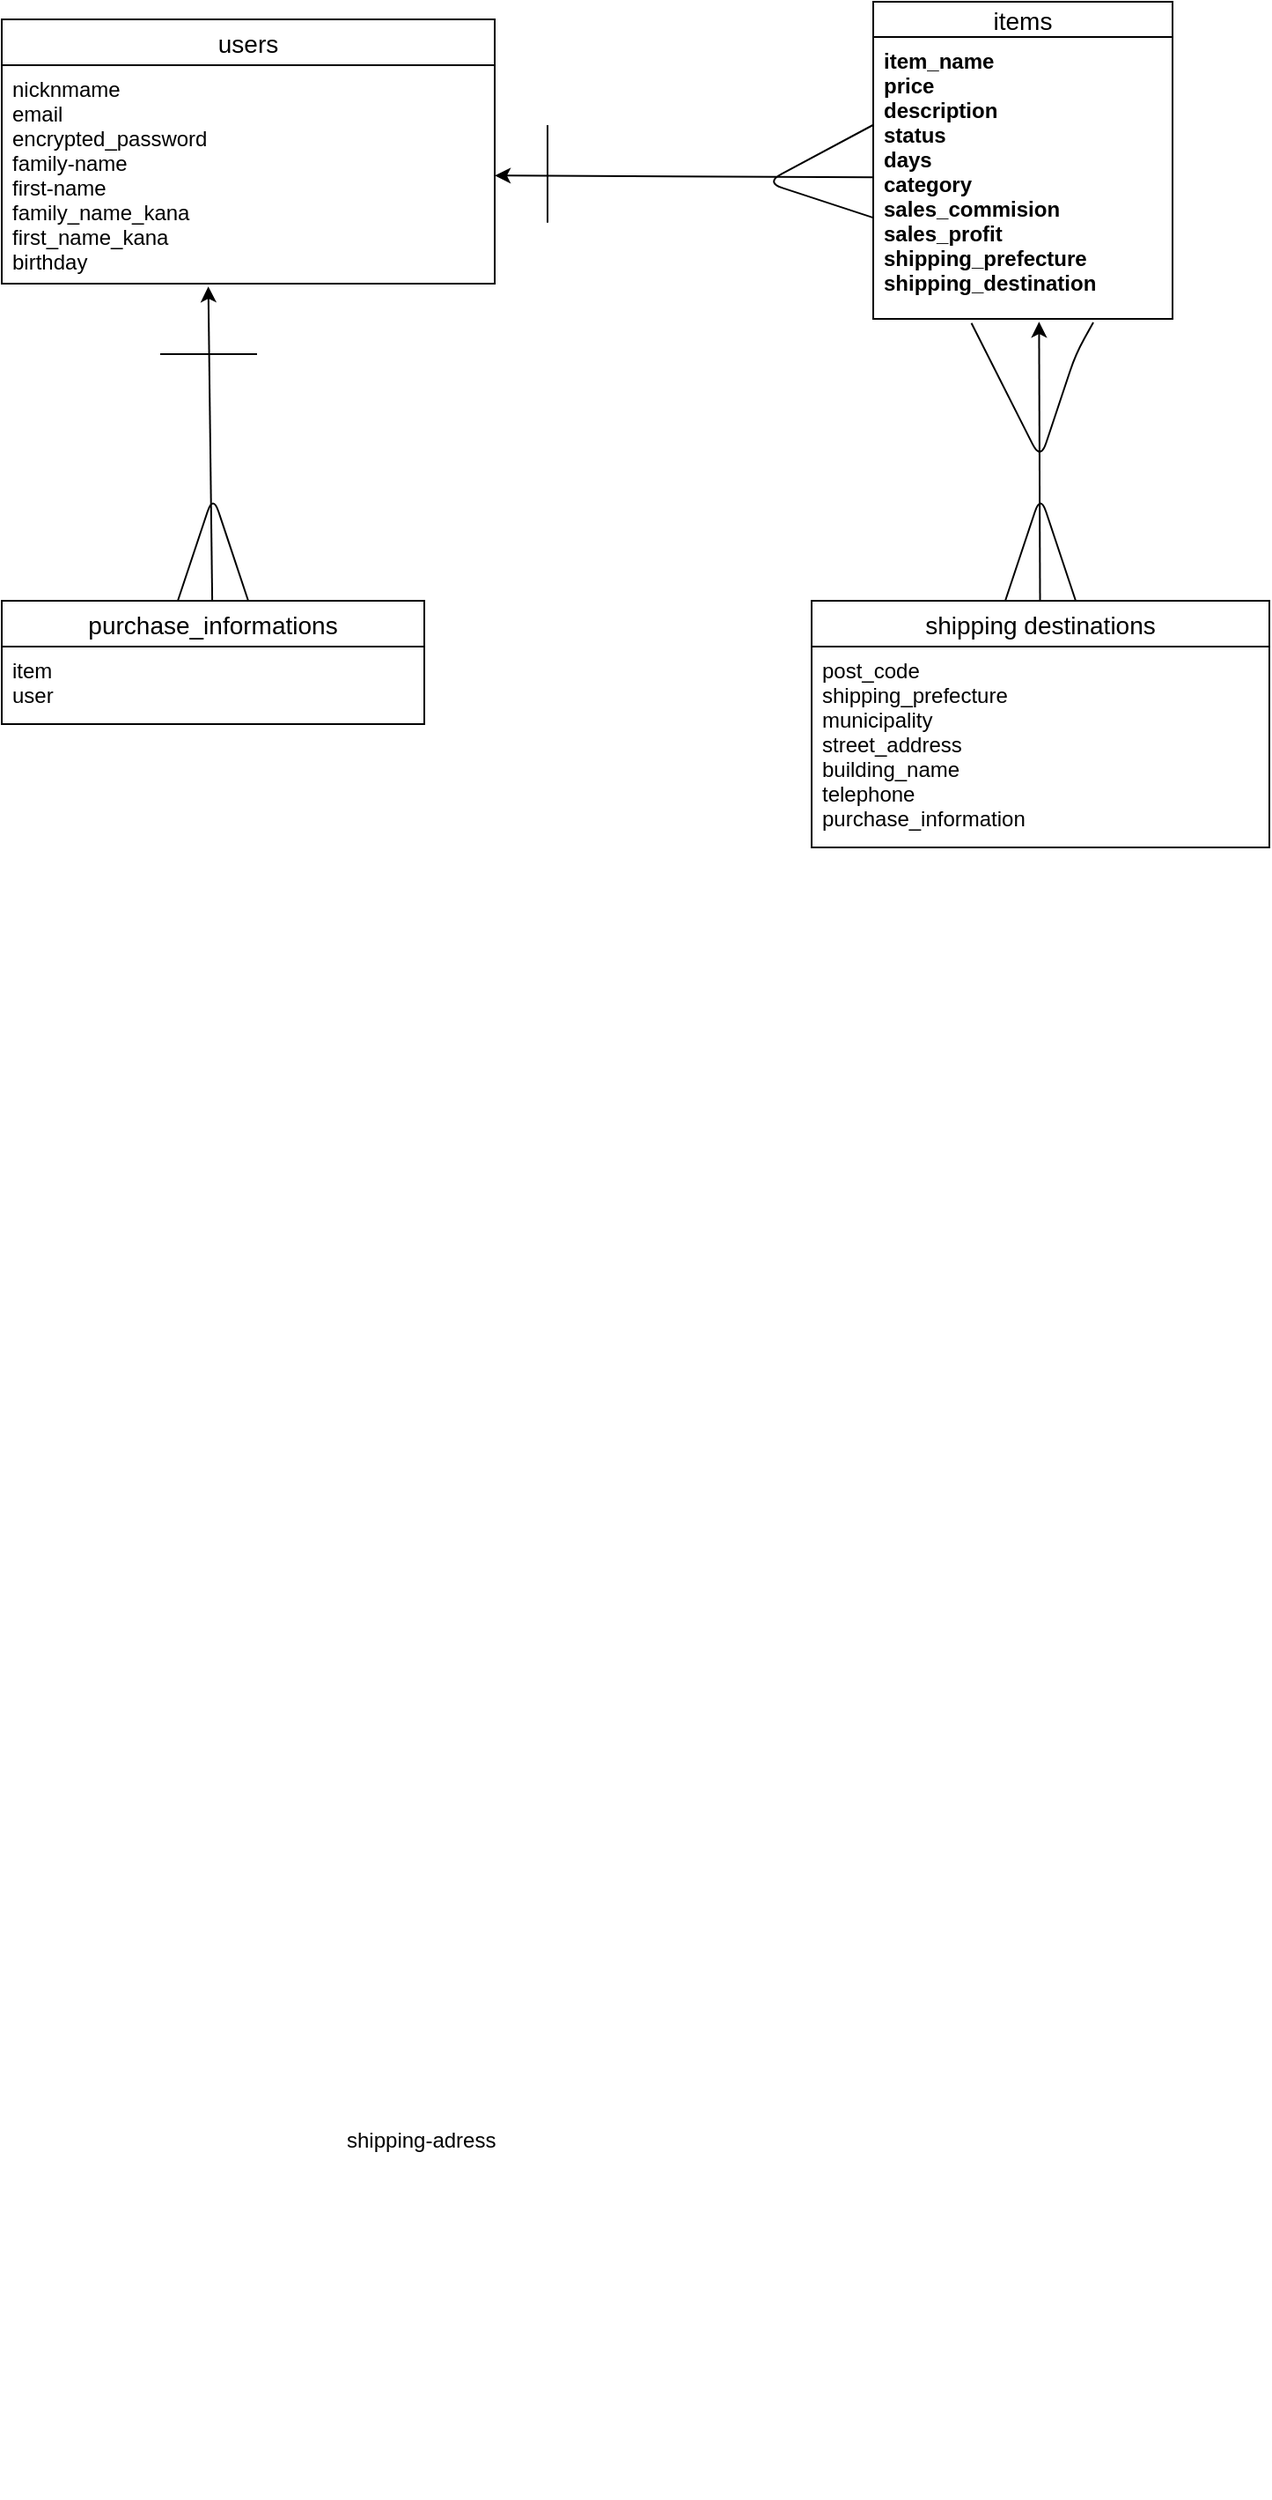 <mxfile>
    <diagram id="A-jByHnSr5VkBLwDXOmf" name="ページ1">
        <mxGraphModel dx="746" dy="581" grid="1" gridSize="10" guides="1" tooltips="1" connect="0" arrows="1" fold="1" page="1" pageScale="1" pageWidth="827" pageHeight="1169" math="0" shadow="0">
            <root>
                <mxCell id="0"/>
                <mxCell id="1" parent="0"/>
                <mxCell id="2" value="users" style="swimlane;fontStyle=0;childLayout=stackLayout;horizontal=1;startSize=26;horizontalStack=0;resizeParent=1;resizeParentMax=0;resizeLast=0;collapsible=1;marginBottom=0;align=center;fontSize=14;" parent="1" vertex="1">
                    <mxGeometry x="10" y="50" width="280" height="150" as="geometry"/>
                </mxCell>
                <mxCell id="3" value="nicknmame&#10;email&#10;encrypted_password&#10;family-name&#10;first-name&#10;family_name_kana&#10;first_name_kana&#10;birthday" style="text;strokeColor=none;fillColor=none;spacingLeft=4;spacingRight=4;overflow=hidden;rotatable=0;points=[[0,0.5],[1,0.5]];portConstraint=eastwest;fontSize=12;" parent="2" vertex="1">
                    <mxGeometry y="26" width="280" height="124" as="geometry"/>
                </mxCell>
                <mxCell id="38" style="edgeStyle=none;html=1;entryX=0.419;entryY=1.013;entryDx=0;entryDy=0;entryPerimeter=0;" parent="1" source="6" target="3" edge="1">
                    <mxGeometry relative="1" as="geometry">
                        <mxPoint x="117" y="370" as="targetPoint"/>
                    </mxGeometry>
                </mxCell>
                <mxCell id="6" value="purchase_informations" style="swimlane;fontStyle=0;childLayout=stackLayout;horizontal=1;startSize=26;horizontalStack=0;resizeParent=1;resizeParentMax=0;resizeLast=0;collapsible=1;marginBottom=0;align=center;fontSize=14;" parent="1" vertex="1">
                    <mxGeometry x="10" y="380" width="240" height="70" as="geometry"/>
                </mxCell>
                <mxCell id="7" value="item&#10;user" style="text;strokeColor=none;fillColor=none;spacingLeft=4;spacingRight=4;overflow=hidden;rotatable=0;points=[[0,0.5],[1,0.5]];portConstraint=eastwest;fontSize=12;" parent="6" vertex="1">
                    <mxGeometry y="26" width="240" height="44" as="geometry"/>
                </mxCell>
                <mxCell id="22" style="edgeStyle=none;html=1;entryX=0.554;entryY=1.01;entryDx=0;entryDy=0;entryPerimeter=0;" parent="1" source="10" target="45" edge="1">
                    <mxGeometry relative="1" as="geometry">
                        <mxPoint x="596.97" y="380.64" as="targetPoint"/>
                    </mxGeometry>
                </mxCell>
                <mxCell id="10" value="shipping destinations" style="swimlane;fontStyle=0;childLayout=stackLayout;horizontal=1;startSize=26;horizontalStack=0;resizeParent=1;resizeParentMax=0;resizeLast=0;collapsible=1;marginBottom=0;align=center;fontSize=14;" parent="1" vertex="1">
                    <mxGeometry x="470" y="380" width="260" height="140" as="geometry"/>
                </mxCell>
                <mxCell id="12" value="post_code&#10;shipping_prefecture&#10;municipality&#10;street_address&#10;building_name&#10;telephone&#10;purchase_information &#10;" style="text;strokeColor=none;fillColor=none;spacingLeft=4;spacingRight=4;overflow=hidden;rotatable=0;points=[[0,0.5],[1,0.5]];portConstraint=eastwest;fontSize=12;" parent="10" vertex="1">
                    <mxGeometry y="26" width="260" height="114" as="geometry"/>
                </mxCell>
                <mxCell id="14" value="items" style="swimlane;fontStyle=0;childLayout=stackLayout;horizontal=1;startSize=20;horizontalStack=0;resizeParent=1;resizeParentMax=0;resizeLast=0;collapsible=1;marginBottom=0;align=center;fontSize=14;" vertex="1" parent="1">
                    <mxGeometry x="505" y="40" width="170" height="180" as="geometry"/>
                </mxCell>
                <mxCell id="45" value="item_name&#10;price&#10;description&#10;status&#10;days&#10;category&#10;sales_commision&#10;sales_profit&#10;shipping_prefecture&#10;shipping_destination &#10;" style="text;strokeColor=none;fillColor=none;spacingLeft=4;spacingRight=4;overflow=hidden;rotatable=0;points=[[0,0.5],[1,0.5]];portConstraint=eastwest;fontSize=12;fontStyle=1" vertex="1" parent="14">
                    <mxGeometry y="20" width="170" height="160" as="geometry"/>
                </mxCell>
                <mxCell id="24" value="" style="edgeStyle=none;html=1;endArrow=none;entryX=0.328;entryY=1.015;entryDx=0;entryDy=0;entryPerimeter=0;" edge="1" parent="14" target="45">
                    <mxGeometry relative="1" as="geometry">
                        <mxPoint x="125" y="182" as="sourcePoint"/>
                        <mxPoint x="60" y="190" as="targetPoint"/>
                        <Array as="points">
                            <mxPoint x="115" y="200"/>
                            <mxPoint x="105" y="230"/>
                            <mxPoint x="95" y="260"/>
                        </Array>
                    </mxGeometry>
                </mxCell>
                <mxCell id="15" value="shipping-adress " style="text;strokeColor=none;fillColor=none;spacingLeft=4;spacingRight=4;overflow=hidden;rotatable=0;points=[[0,0.5],[1,0.5]];portConstraint=eastwest;fontSize=12;" parent="1" vertex="1">
                    <mxGeometry x="200" y="1240" width="200" height="214" as="geometry"/>
                </mxCell>
                <mxCell id="21" value="" style="endArrow=none;html=1;" parent="1" edge="1">
                    <mxGeometry width="50" height="50" relative="1" as="geometry">
                        <mxPoint x="320" y="130" as="sourcePoint"/>
                        <mxPoint x="320" y="110" as="targetPoint"/>
                        <Array as="points">
                            <mxPoint x="320" y="120"/>
                            <mxPoint x="320" y="130"/>
                            <mxPoint x="320" y="170"/>
                        </Array>
                    </mxGeometry>
                </mxCell>
                <mxCell id="26" value="" style="edgeStyle=none;html=1;exitX=-0.002;exitY=0.318;exitDx=0;exitDy=0;exitPerimeter=0;endArrow=none;" parent="1" edge="1">
                    <mxGeometry relative="1" as="geometry">
                        <mxPoint x="580" y="380" as="sourcePoint"/>
                        <mxPoint x="620" y="380" as="targetPoint"/>
                        <Array as="points">
                            <mxPoint x="600" y="320"/>
                        </Array>
                    </mxGeometry>
                </mxCell>
                <mxCell id="39" value="" style="endArrow=none;html=1;" parent="1" edge="1">
                    <mxGeometry width="50" height="50" relative="1" as="geometry">
                        <mxPoint x="100" y="240" as="sourcePoint"/>
                        <mxPoint x="155" y="240" as="targetPoint"/>
                    </mxGeometry>
                </mxCell>
                <mxCell id="42" value="" style="edgeStyle=none;html=1;exitX=-0.002;exitY=0.318;exitDx=0;exitDy=0;exitPerimeter=0;endArrow=none;" edge="1" parent="1">
                    <mxGeometry relative="1" as="geometry">
                        <mxPoint x="110" y="380" as="sourcePoint"/>
                        <mxPoint x="150" y="380" as="targetPoint"/>
                        <Array as="points">
                            <mxPoint x="130" y="320"/>
                        </Array>
                    </mxGeometry>
                </mxCell>
                <mxCell id="43" value="" style="edgeStyle=none;html=1;endArrow=none;entryX=0.344;entryY=1.004;entryDx=0;entryDy=0;entryPerimeter=0;" edge="1" parent="1">
                    <mxGeometry relative="1" as="geometry">
                        <mxPoint x="505" y="162.56" as="sourcePoint"/>
                        <mxPoint x="504.81" y="110.0" as="targetPoint"/>
                        <Array as="points">
                            <mxPoint x="444" y="142.56"/>
                        </Array>
                    </mxGeometry>
                </mxCell>
                <mxCell id="49" style="edgeStyle=none;html=1;" edge="1" parent="1" source="45" target="3">
                    <mxGeometry relative="1" as="geometry"/>
                </mxCell>
            </root>
        </mxGraphModel>
    </diagram>
</mxfile>